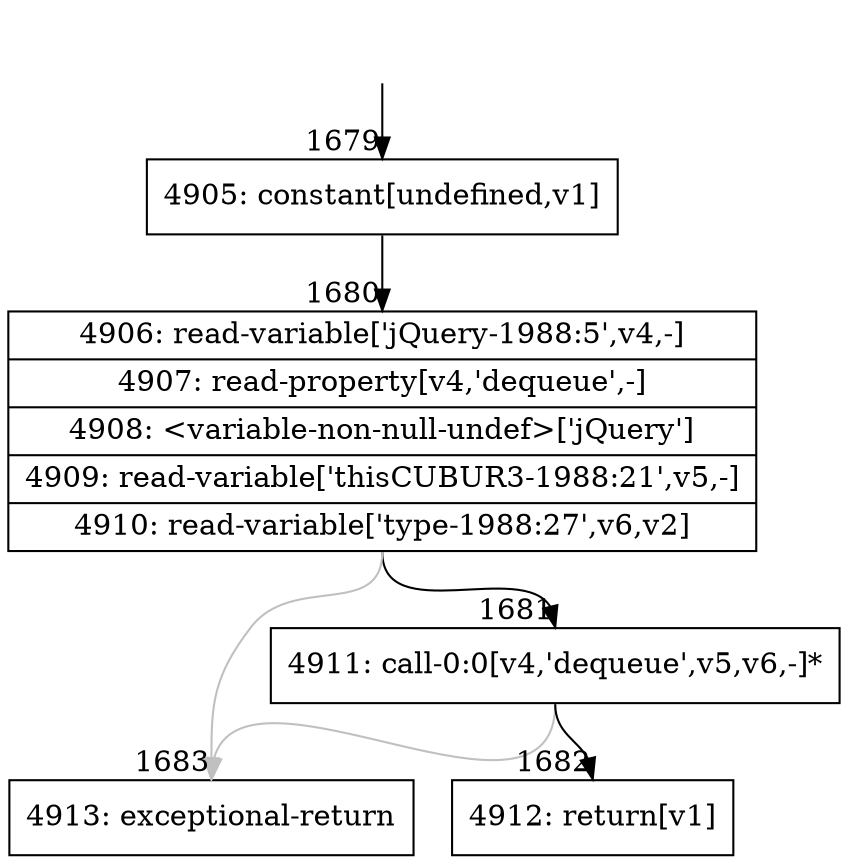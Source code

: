 digraph {
rankdir="TD"
BB_entry116[shape=none,label=""];
BB_entry116 -> BB1679 [tailport=s, headport=n, headlabel="    1679"]
BB1679 [shape=record label="{4905: constant[undefined,v1]}" ] 
BB1679 -> BB1680 [tailport=s, headport=n, headlabel="      1680"]
BB1680 [shape=record label="{4906: read-variable['jQuery-1988:5',v4,-]|4907: read-property[v4,'dequeue',-]|4908: \<variable-non-null-undef\>['jQuery']|4909: read-variable['thisCUBUR3-1988:21',v5,-]|4910: read-variable['type-1988:27',v6,v2]}" ] 
BB1680 -> BB1681 [tailport=s, headport=n, headlabel="      1681"]
BB1680 -> BB1683 [tailport=s, headport=n, color=gray, headlabel="      1683"]
BB1681 [shape=record label="{4911: call-0:0[v4,'dequeue',v5,v6,-]*}" ] 
BB1681 -> BB1682 [tailport=s, headport=n, headlabel="      1682"]
BB1681 -> BB1683 [tailport=s, headport=n, color=gray]
BB1682 [shape=record label="{4912: return[v1]}" ] 
BB1683 [shape=record label="{4913: exceptional-return}" ] 
}
